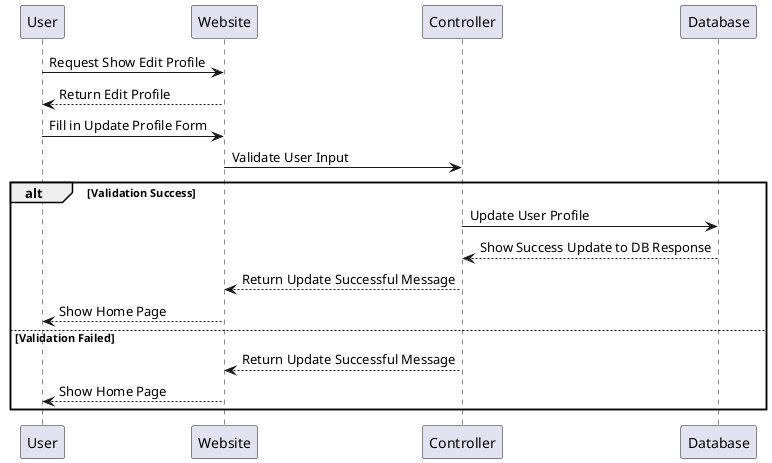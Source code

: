 @startuml
User -> Website: Request Show Edit Profile
User <-- Website: Return Edit Profile
User -> Website: Fill in Update Profile Form
Website -> Controller: Validate User Input
alt Validation Success
        Controller -> Database: Update User Profile
        Controller <-- Database: Show Success Update to DB Response
        Website <-- Controller: Return Update Successful Message
        User <-- Website: Show Home Page
else Validation Failed
        Website <-- Controller: Return Update Successful Message
        User <-- Website: Show Home Page
end
@enduml